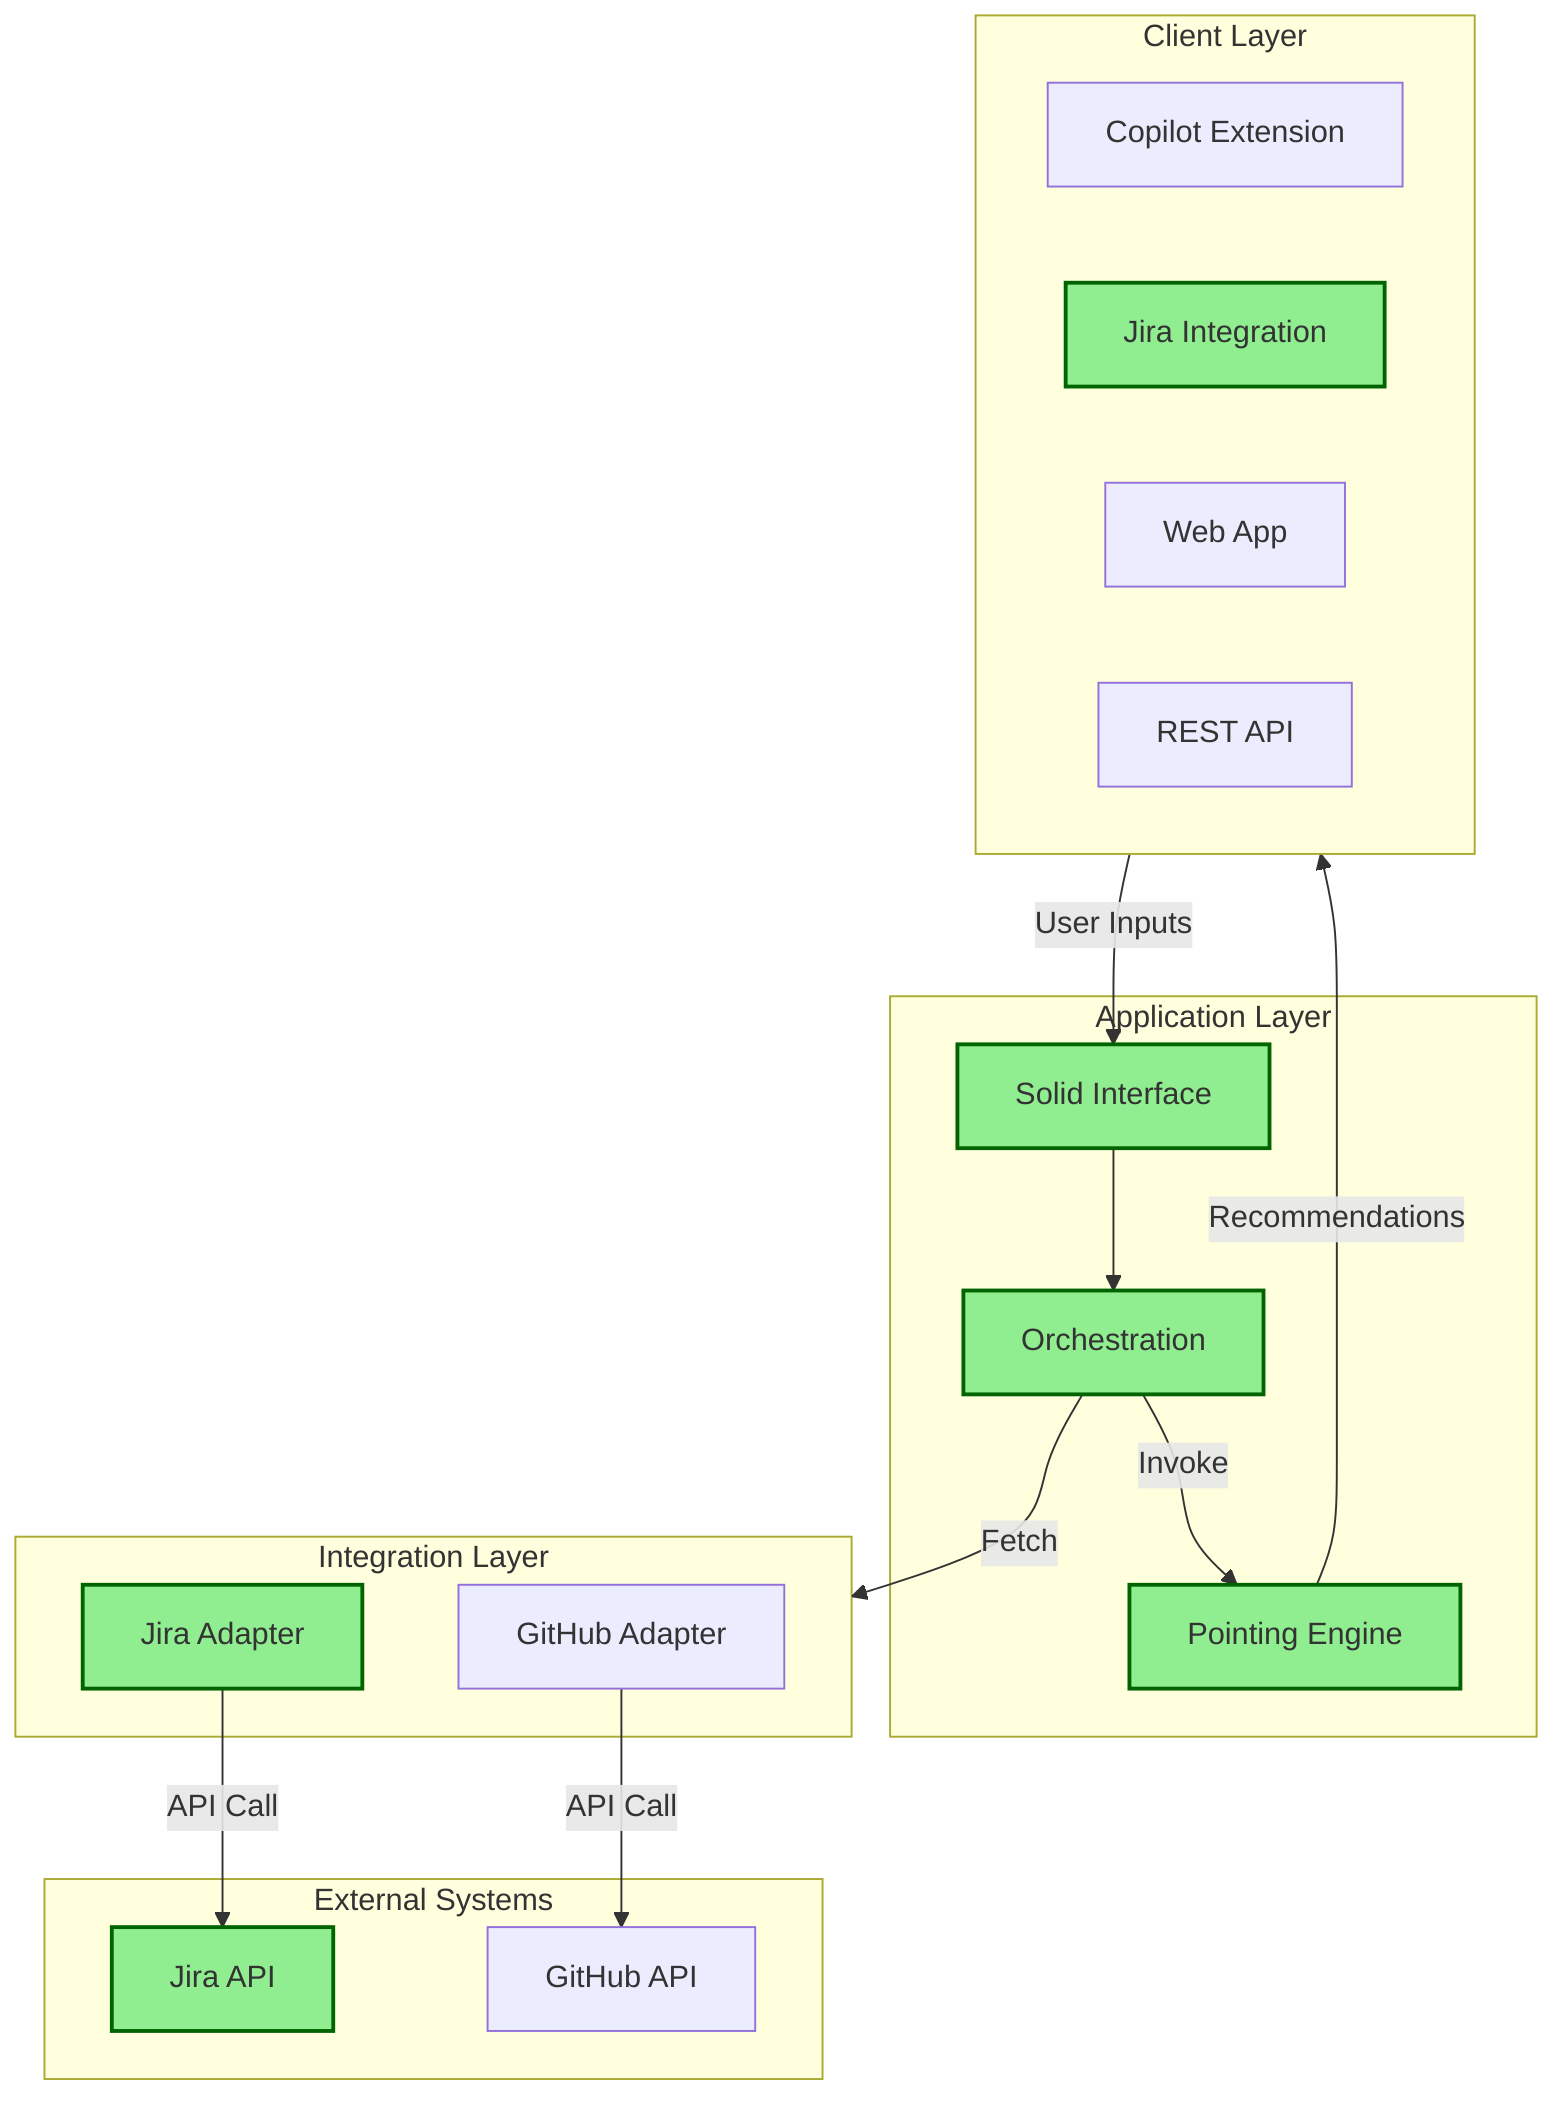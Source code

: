 graph TD

%% Style definitions for completed components
classDef completed fill:#90EE90,stroke:#006400,stroke-width:2px

subgraph Client[Client Layer]
    %% Copilot Extension - Should store in the .pointless file. Should authenicate to OpenAI and Jira by using API keys in the extension settings?.
    UI[Copilot Extension] 
    UI2[Jira Integration]:::completed
    %% Web App - Should store context (ref stories, custom instruction). Should also have a way to download it to some file format like .pointless. in local storage. Should authenicate to Jira to pull stories, should have fields to do stories locally too, OpenAI should use my Key and we should have Firebase Auth.
    UI3[Web App] 
    UI4[REST API]
end

subgraph Logic[Application Layer]
    Interface[Solid Interface]:::completed
    Orchestration[Orchestration]:::completed
    CoreEngine[Pointing Engine]:::completed
end

subgraph Integration[Integration Layer]
    AdapterJira[Jira Adapter]:::completed
    AdapterGitHub[GitHub Adapter]
end

subgraph External[External Systems]
    JiraAPI[Jira API]:::completed
    GitHubAPI[GitHub API]
end

Client -->|User Inputs| Interface
Interface --> Orchestration
Orchestration -->|Fetch| Integration
AdapterJira -->|API Call| JiraAPI
AdapterGitHub -->|API Call| GitHubAPI
Orchestration -->|Invoke| CoreEngine
CoreEngine -->|Recommendations| Client
